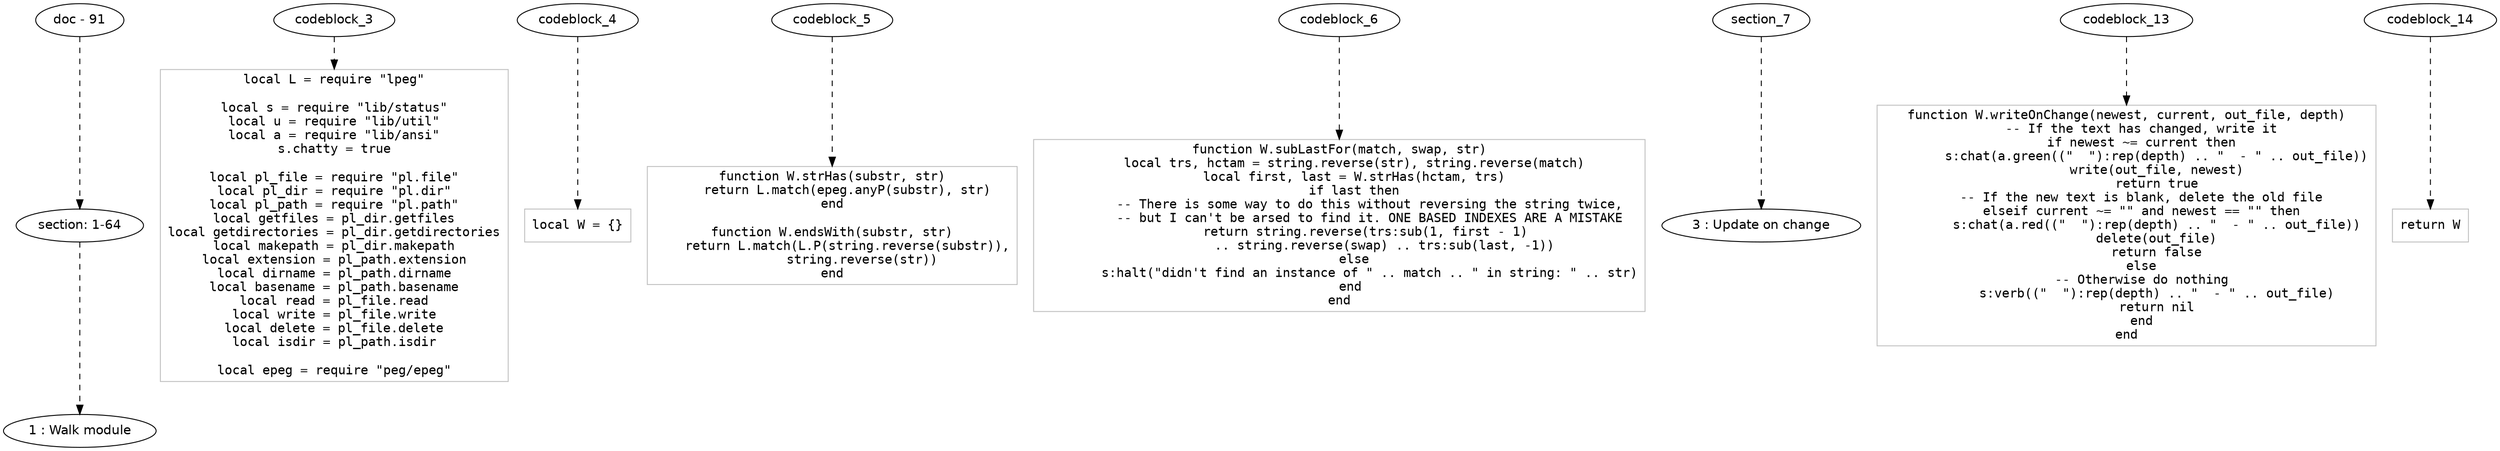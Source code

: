 digraph hierarchy {

node [fontname=Helvetica]
edge [style=dashed]

doc_0 [label="doc - 91"]


doc_0 -> { section_1}
{rank=same; section_1}

section_1 [label="section: 1-64"]


section_1 -> { header_2}
{rank=same; header_2}

header_2 [label="1 : Walk module"]


codeblock_3 -> leaf_8
leaf_8  [color=Gray,shape=rectangle,fontname=Inconsolata,label="local L = require \"lpeg\"

local s = require \"lib/status\"
local u = require \"lib/util\"
local a = require \"lib/ansi\"
s.chatty = true

local pl_file = require \"pl.file\"
local pl_dir = require \"pl.dir\"
local pl_path = require \"pl.path\"
local getfiles = pl_dir.getfiles
local getdirectories = pl_dir.getdirectories
local makepath = pl_dir.makepath
local extension = pl_path.extension
local dirname = pl_path.dirname
local basename = pl_path.basename
local read = pl_file.read
local write = pl_file.write
local delete = pl_file.delete
local isdir = pl_path.isdir

local epeg = require \"peg/epeg\""]
codeblock_4 -> leaf_9
leaf_9  [color=Gray,shape=rectangle,fontname=Inconsolata,label="local W = {}"]
codeblock_5 -> leaf_10
leaf_10  [color=Gray,shape=rectangle,fontname=Inconsolata,label="function W.strHas(substr, str)
    return L.match(epeg.anyP(substr), str)
end

function W.endsWith(substr, str)
    return L.match(L.P(string.reverse(substr)),
        string.reverse(str))
end"]
codeblock_6 -> leaf_11
leaf_11  [color=Gray,shape=rectangle,fontname=Inconsolata,label="function W.subLastFor(match, swap, str)
    local trs, hctam = string.reverse(str), string.reverse(match)
    local first, last = W.strHas(hctam, trs)
    if last then
        -- There is some way to do this without reversing the string twice,
        -- but I can't be arsed to find it. ONE BASED INDEXES ARE A MISTAKE
        return string.reverse(trs:sub(1, first - 1) 
            .. string.reverse(swap) .. trs:sub(last, -1))
    else
        s:halt(\"didn't find an instance of \" .. match .. \" in string: \" .. str)
    end 
end"]
section_7 -> { header_12}
{rank=same; header_12}

header_12 [label="3 : Update on change"]


codeblock_13 -> leaf_15
leaf_15  [color=Gray,shape=rectangle,fontname=Inconsolata,label="function W.writeOnChange(newest, current, out_file, depth)
    -- If the text has changed, write it
    if newest ~= current then
        s:chat(a.green((\"  \"):rep(depth) .. \"  - \" .. out_file))
        write(out_file, newest)
        return true
    -- If the new text is blank, delete the old file
    elseif current ~= \"\" and newest == \"\" then
        s:chat(a.red((\"  \"):rep(depth) .. \"  - \" .. out_file))
        delete(out_file)
        return false
    else
    -- Otherwise do nothing
        s:verb((\"  \"):rep(depth) .. \"  - \" .. out_file)
        return nil
    end
end"]
codeblock_14 -> leaf_16
leaf_16  [color=Gray,shape=rectangle,fontname=Inconsolata,label="return W"]

}
